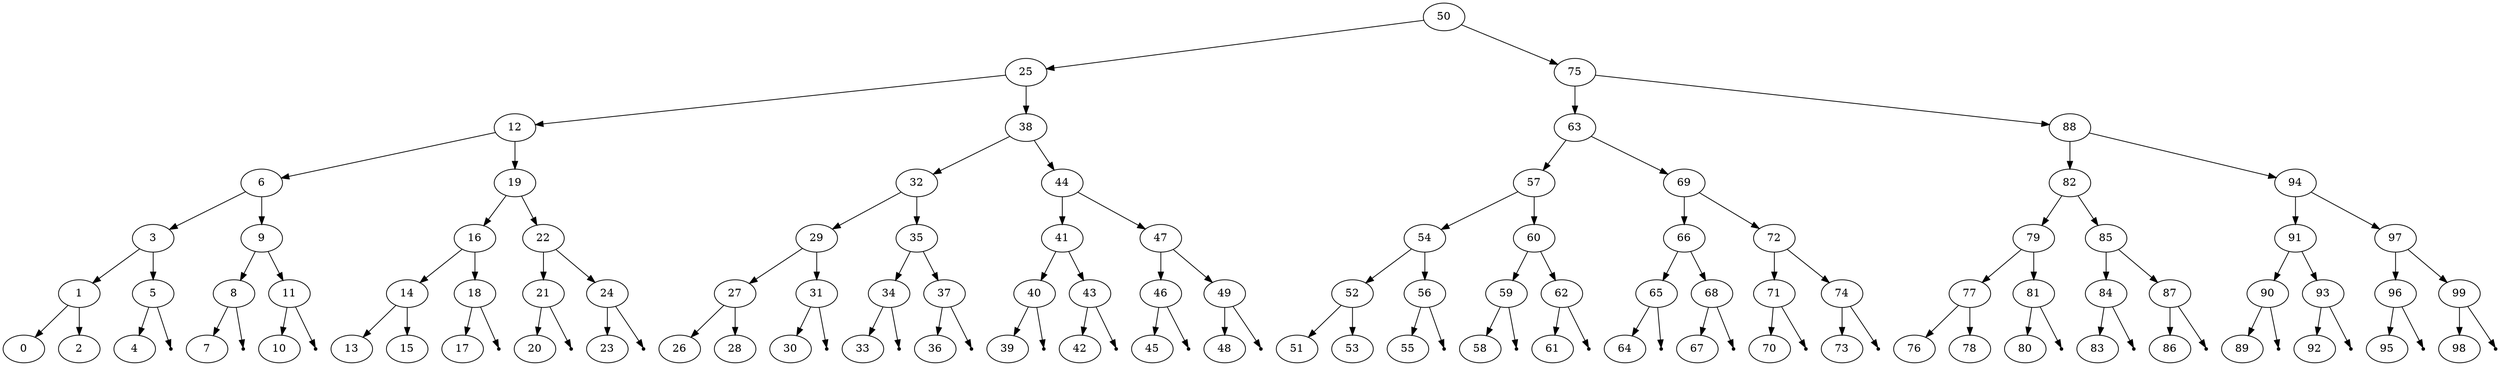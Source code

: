digraph G{
	50;
	50 -> 25;
	25 -> 12;
	12 -> 6;
	6 -> 3;
	3 -> 1;
	1 -> 0;
	1 -> 2;
	3 -> 5;
	5 -> 4;
	null665031096 [shape=point];
	5 -> null665031096;
	6 -> 9;
	9 -> 8;
	8 -> 7;
	null865446068 [shape=point];
	8 -> null865446068;
	9 -> 11;
	11 -> 10;
	null210416904 [shape=point];
	11 -> null210416904;
	12 -> 19;
	19 -> 16;
	16 -> 14;
	14 -> 13;
	14 -> 15;
	16 -> 18;
	18 -> 17;
	null905493855 [shape=point];
	18 -> null905493855;
	19 -> 22;
	22 -> 21;
	21 -> 20;
	null309755473 [shape=point];
	21 -> null309755473;
	22 -> 24;
	24 -> 23;
	null702719648 [shape=point];
	24 -> null702719648;
	25 -> 38;
	38 -> 32;
	32 -> 29;
	29 -> 27;
	27 -> 26;
	27 -> 28;
	29 -> 31;
	31 -> 30;
	null730531723 [shape=point];
	31 -> null730531723;
	32 -> 35;
	35 -> 34;
	34 -> 33;
	null794251938 [shape=point];
	34 -> null794251938;
	35 -> 37;
	37 -> 36;
	null668758691 [shape=point];
	37 -> null668758691;
	38 -> 44;
	44 -> 41;
	41 -> 40;
	40 -> 39;
	null335348736 [shape=point];
	40 -> null335348736;
	41 -> 43;
	43 -> 42;
	null159136910 [shape=point];
	43 -> null159136910;
	44 -> 47;
	47 -> 46;
	46 -> 45;
	null404821580 [shape=point];
	46 -> null404821580;
	47 -> 49;
	49 -> 48;
	null50220630 [shape=point];
	49 -> null50220630;
	50 -> 75;
	75 -> 63;
	63 -> 57;
	57 -> 54;
	54 -> 52;
	52 -> 51;
	52 -> 53;
	54 -> 56;
	56 -> 55;
	null837068381 [shape=point];
	56 -> null837068381;
	57 -> 60;
	60 -> 59;
	59 -> 58;
	null694357721 [shape=point];
	59 -> null694357721;
	60 -> 62;
	62 -> 61;
	null354027274 [shape=point];
	62 -> null354027274;
	63 -> 69;
	69 -> 66;
	66 -> 65;
	65 -> 64;
	null591421217 [shape=point];
	65 -> null591421217;
	66 -> 68;
	68 -> 67;
	null780598822 [shape=point];
	68 -> null780598822;
	69 -> 72;
	72 -> 71;
	71 -> 70;
	null459645866 [shape=point];
	71 -> null459645866;
	72 -> 74;
	74 -> 73;
	null932898192 [shape=point];
	74 -> null932898192;
	75 -> 88;
	88 -> 82;
	82 -> 79;
	79 -> 77;
	77 -> 76;
	77 -> 78;
	79 -> 81;
	81 -> 80;
	null314188126 [shape=point];
	81 -> null314188126;
	82 -> 85;
	85 -> 84;
	84 -> 83;
	null222430527 [shape=point];
	84 -> null222430527;
	85 -> 87;
	87 -> 86;
	null276519012 [shape=point];
	87 -> null276519012;
	88 -> 94;
	94 -> 91;
	91 -> 90;
	90 -> 89;
	null858391008 [shape=point];
	90 -> null858391008;
	91 -> 93;
	93 -> 92;
	null297872296 [shape=point];
	93 -> null297872296;
	94 -> 97;
	97 -> 96;
	96 -> 95;
	null680473643 [shape=point];
	96 -> null680473643;
	97 -> 99;
	99 -> 98;
	null83329247 [shape=point];
	99 -> null83329247;
}
